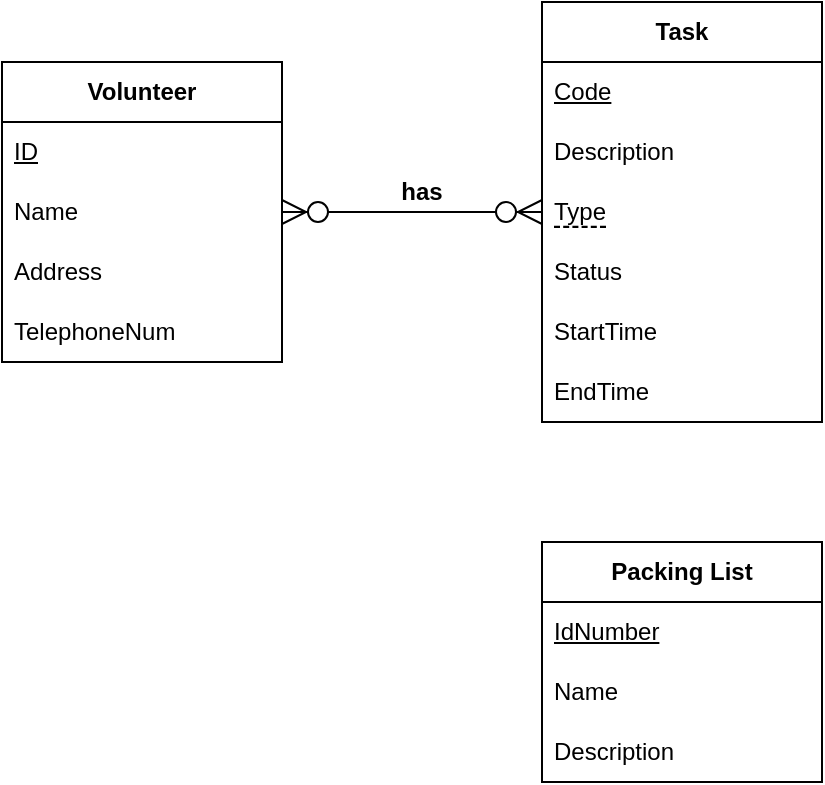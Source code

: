 <mxfile version="23.1.6" type="device">
  <diagram name="Page-1" id="x2E1pF80PPcUD90oi35e">
    <mxGraphModel dx="270" dy="529" grid="1" gridSize="10" guides="1" tooltips="1" connect="1" arrows="1" fold="1" page="1" pageScale="1" pageWidth="850" pageHeight="1100" math="0" shadow="0">
      <root>
        <mxCell id="0" />
        <mxCell id="1" parent="0" />
        <mxCell id="7dIJsZSCZo2YdhMTKxo9-1" value="&lt;b&gt;Volunteer&lt;/b&gt;" style="swimlane;fontStyle=0;childLayout=stackLayout;horizontal=1;startSize=30;horizontalStack=0;resizeParent=1;resizeParentMax=0;resizeLast=0;collapsible=1;marginBottom=0;whiteSpace=wrap;html=1;" vertex="1" parent="1">
          <mxGeometry x="60" y="80" width="140" height="150" as="geometry" />
        </mxCell>
        <mxCell id="7dIJsZSCZo2YdhMTKxo9-17" value="ID" style="text;strokeColor=none;fillColor=none;align=left;verticalAlign=middle;spacingLeft=4;spacingRight=4;overflow=hidden;points=[[0,0.5],[1,0.5]];portConstraint=eastwest;rotatable=0;whiteSpace=wrap;html=1;fontStyle=4" vertex="1" parent="7dIJsZSCZo2YdhMTKxo9-1">
          <mxGeometry y="30" width="140" height="30" as="geometry" />
        </mxCell>
        <mxCell id="7dIJsZSCZo2YdhMTKxo9-2" value="Name" style="text;strokeColor=none;fillColor=none;align=left;verticalAlign=middle;spacingLeft=4;spacingRight=4;overflow=hidden;points=[[0,0.5],[1,0.5]];portConstraint=eastwest;rotatable=0;whiteSpace=wrap;html=1;" vertex="1" parent="7dIJsZSCZo2YdhMTKxo9-1">
          <mxGeometry y="60" width="140" height="30" as="geometry" />
        </mxCell>
        <mxCell id="7dIJsZSCZo2YdhMTKxo9-3" value="Address" style="text;strokeColor=none;fillColor=none;align=left;verticalAlign=middle;spacingLeft=4;spacingRight=4;overflow=hidden;points=[[0,0.5],[1,0.5]];portConstraint=eastwest;rotatable=0;whiteSpace=wrap;html=1;" vertex="1" parent="7dIJsZSCZo2YdhMTKxo9-1">
          <mxGeometry y="90" width="140" height="30" as="geometry" />
        </mxCell>
        <mxCell id="7dIJsZSCZo2YdhMTKxo9-4" value="TelephoneNum" style="text;strokeColor=none;fillColor=none;align=left;verticalAlign=middle;spacingLeft=4;spacingRight=4;overflow=hidden;points=[[0,0.5],[1,0.5]];portConstraint=eastwest;rotatable=0;whiteSpace=wrap;html=1;" vertex="1" parent="7dIJsZSCZo2YdhMTKxo9-1">
          <mxGeometry y="120" width="140" height="30" as="geometry" />
        </mxCell>
        <mxCell id="7dIJsZSCZo2YdhMTKxo9-6" value="&lt;b&gt;Task&lt;/b&gt;" style="swimlane;fontStyle=0;childLayout=stackLayout;horizontal=1;startSize=30;horizontalStack=0;resizeParent=1;resizeParentMax=0;resizeLast=0;collapsible=1;marginBottom=0;whiteSpace=wrap;html=1;" vertex="1" parent="1">
          <mxGeometry x="330" y="50" width="140" height="210" as="geometry" />
        </mxCell>
        <mxCell id="7dIJsZSCZo2YdhMTKxo9-7" value="&lt;u&gt;Code&lt;/u&gt;" style="text;strokeColor=none;fillColor=none;align=left;verticalAlign=middle;spacingLeft=4;spacingRight=4;overflow=hidden;points=[[0,0.5],[1,0.5]];portConstraint=eastwest;rotatable=0;whiteSpace=wrap;html=1;" vertex="1" parent="7dIJsZSCZo2YdhMTKxo9-6">
          <mxGeometry y="30" width="140" height="30" as="geometry" />
        </mxCell>
        <mxCell id="7dIJsZSCZo2YdhMTKxo9-8" value="Description" style="text;strokeColor=none;fillColor=none;align=left;verticalAlign=middle;spacingLeft=4;spacingRight=4;overflow=hidden;points=[[0,0.5],[1,0.5]];portConstraint=eastwest;rotatable=0;whiteSpace=wrap;html=1;" vertex="1" parent="7dIJsZSCZo2YdhMTKxo9-6">
          <mxGeometry y="60" width="140" height="30" as="geometry" />
        </mxCell>
        <mxCell id="7dIJsZSCZo2YdhMTKxo9-12" value="&lt;u style=&quot;text-decoration: underline dashed; text-underline-position:under&quot;&gt;Type&lt;/u&gt;" style="text;strokeColor=none;fillColor=none;align=left;verticalAlign=middle;spacingLeft=4;spacingRight=4;overflow=hidden;points=[[0,0.5],[1,0.5]];portConstraint=eastwest;rotatable=0;whiteSpace=wrap;html=1;" vertex="1" parent="7dIJsZSCZo2YdhMTKxo9-6">
          <mxGeometry y="90" width="140" height="30" as="geometry" />
        </mxCell>
        <mxCell id="7dIJsZSCZo2YdhMTKxo9-14" value="Status" style="text;strokeColor=none;fillColor=none;align=left;verticalAlign=middle;spacingLeft=4;spacingRight=4;overflow=hidden;points=[[0,0.5],[1,0.5]];portConstraint=eastwest;rotatable=0;whiteSpace=wrap;html=1;" vertex="1" parent="7dIJsZSCZo2YdhMTKxo9-6">
          <mxGeometry y="120" width="140" height="30" as="geometry" />
        </mxCell>
        <mxCell id="7dIJsZSCZo2YdhMTKxo9-11" value="StartTime" style="text;strokeColor=none;fillColor=none;align=left;verticalAlign=middle;spacingLeft=4;spacingRight=4;overflow=hidden;points=[[0,0.5],[1,0.5]];portConstraint=eastwest;rotatable=0;whiteSpace=wrap;html=1;" vertex="1" parent="7dIJsZSCZo2YdhMTKxo9-6">
          <mxGeometry y="150" width="140" height="30" as="geometry" />
        </mxCell>
        <mxCell id="7dIJsZSCZo2YdhMTKxo9-13" value="EndTime" style="text;strokeColor=none;fillColor=none;align=left;verticalAlign=middle;spacingLeft=4;spacingRight=4;overflow=hidden;points=[[0,0.5],[1,0.5]];portConstraint=eastwest;rotatable=0;whiteSpace=wrap;html=1;" vertex="1" parent="7dIJsZSCZo2YdhMTKxo9-6">
          <mxGeometry y="180" width="140" height="30" as="geometry" />
        </mxCell>
        <mxCell id="7dIJsZSCZo2YdhMTKxo9-18" value="" style="group" vertex="1" connectable="0" parent="1">
          <mxGeometry x="240" y="130" width="60" height="30" as="geometry" />
        </mxCell>
        <mxCell id="7dIJsZSCZo2YdhMTKxo9-10" value="has" style="text;html=1;align=center;verticalAlign=middle;whiteSpace=wrap;rounded=0;fontStyle=1;fontSize=12;movable=1;resizable=1;rotatable=1;deletable=1;editable=1;locked=0;connectable=1;" vertex="1" parent="7dIJsZSCZo2YdhMTKxo9-18">
          <mxGeometry width="60" height="30" as="geometry" />
        </mxCell>
        <mxCell id="7dIJsZSCZo2YdhMTKxo9-5" value="" style="edgeStyle=entityRelationEdgeStyle;fontSize=12;html=1;endArrow=ERzeroToMany;endFill=1;startArrow=ERzeroToMany;rounded=0;strokeWidth=1;entryX=0;entryY=0.5;entryDx=0;entryDy=0;exitX=1;exitY=0.5;exitDx=0;exitDy=0;movable=1;resizable=1;rotatable=1;deletable=1;editable=1;locked=0;connectable=1;startSize=10;endSize=10;" edge="1" parent="1" source="7dIJsZSCZo2YdhMTKxo9-2" target="7dIJsZSCZo2YdhMTKxo9-12">
          <mxGeometry width="100" height="100" relative="1" as="geometry">
            <mxPoint x="220" y="124" as="sourcePoint" />
            <mxPoint x="350" y="140" as="targetPoint" />
          </mxGeometry>
        </mxCell>
        <mxCell id="7dIJsZSCZo2YdhMTKxo9-19" value="&lt;b&gt;Packing List&lt;/b&gt;" style="swimlane;fontStyle=0;childLayout=stackLayout;horizontal=1;startSize=30;horizontalStack=0;resizeParent=1;resizeParentMax=0;resizeLast=0;collapsible=1;marginBottom=0;whiteSpace=wrap;html=1;" vertex="1" parent="1">
          <mxGeometry x="330" y="320" width="140" height="120" as="geometry" />
        </mxCell>
        <mxCell id="7dIJsZSCZo2YdhMTKxo9-27" value="&lt;u&gt;IdNumber&lt;/u&gt;" style="text;strokeColor=none;fillColor=none;align=left;verticalAlign=middle;spacingLeft=4;spacingRight=4;overflow=hidden;points=[[0,0.5],[1,0.5]];portConstraint=eastwest;rotatable=0;whiteSpace=wrap;html=1;" vertex="1" parent="7dIJsZSCZo2YdhMTKxo9-19">
          <mxGeometry y="30" width="140" height="30" as="geometry" />
        </mxCell>
        <mxCell id="7dIJsZSCZo2YdhMTKxo9-28" value="Name" style="text;strokeColor=none;fillColor=none;align=left;verticalAlign=middle;spacingLeft=4;spacingRight=4;overflow=hidden;points=[[0,0.5],[1,0.5]];portConstraint=eastwest;rotatable=0;whiteSpace=wrap;html=1;" vertex="1" parent="7dIJsZSCZo2YdhMTKxo9-19">
          <mxGeometry y="60" width="140" height="30" as="geometry" />
        </mxCell>
        <mxCell id="7dIJsZSCZo2YdhMTKxo9-29" value="Description" style="text;strokeColor=none;fillColor=none;align=left;verticalAlign=middle;spacingLeft=4;spacingRight=4;overflow=hidden;points=[[0,0.5],[1,0.5]];portConstraint=eastwest;rotatable=0;whiteSpace=wrap;html=1;" vertex="1" parent="7dIJsZSCZo2YdhMTKxo9-19">
          <mxGeometry y="90" width="140" height="30" as="geometry" />
        </mxCell>
      </root>
    </mxGraphModel>
  </diagram>
</mxfile>
